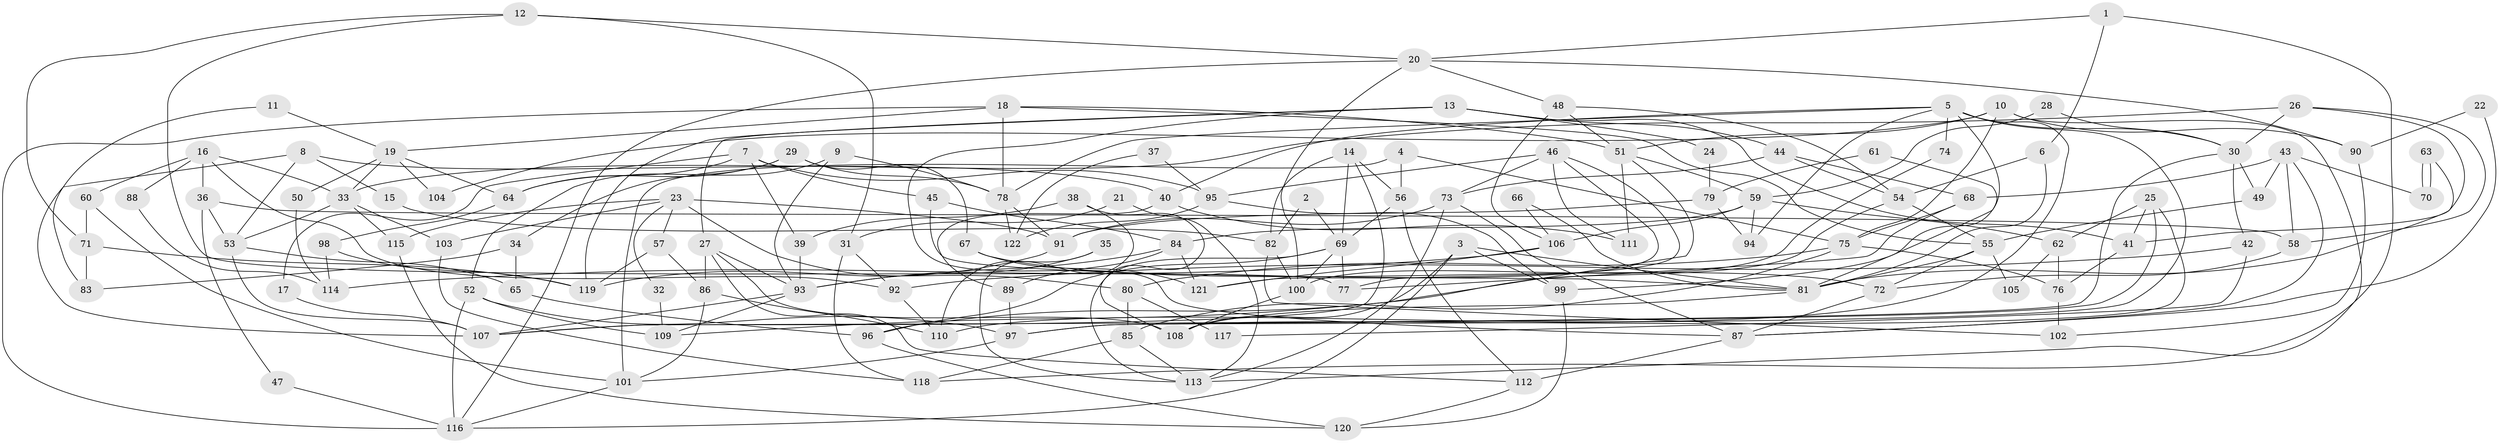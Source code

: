 // coarse degree distribution, {2: 0.2441860465116279, 10: 0.046511627906976744, 13: 0.011627906976744186, 12: 0.03488372093023256, 3: 0.1511627906976744, 4: 0.1744186046511628, 6: 0.13953488372093023, 5: 0.13953488372093023, 7: 0.03488372093023256, 9: 0.011627906976744186, 8: 0.011627906976744186}
// Generated by graph-tools (version 1.1) at 2025/51/03/04/25 22:51:16]
// undirected, 122 vertices, 244 edges
graph export_dot {
  node [color=gray90,style=filled];
  1;
  2;
  3;
  4;
  5;
  6;
  7;
  8;
  9;
  10;
  11;
  12;
  13;
  14;
  15;
  16;
  17;
  18;
  19;
  20;
  21;
  22;
  23;
  24;
  25;
  26;
  27;
  28;
  29;
  30;
  31;
  32;
  33;
  34;
  35;
  36;
  37;
  38;
  39;
  40;
  41;
  42;
  43;
  44;
  45;
  46;
  47;
  48;
  49;
  50;
  51;
  52;
  53;
  54;
  55;
  56;
  57;
  58;
  59;
  60;
  61;
  62;
  63;
  64;
  65;
  66;
  67;
  68;
  69;
  70;
  71;
  72;
  73;
  74;
  75;
  76;
  77;
  78;
  79;
  80;
  81;
  82;
  83;
  84;
  85;
  86;
  87;
  88;
  89;
  90;
  91;
  92;
  93;
  94;
  95;
  96;
  97;
  98;
  99;
  100;
  101;
  102;
  103;
  104;
  105;
  106;
  107;
  108;
  109;
  110;
  111;
  112;
  113;
  114;
  115;
  116;
  117;
  118;
  119;
  120;
  121;
  122;
  1 -- 20;
  1 -- 118;
  1 -- 6;
  2 -- 82;
  2 -- 69;
  3 -- 108;
  3 -- 99;
  3 -- 81;
  3 -- 116;
  4 -- 56;
  4 -- 101;
  4 -- 75;
  5 -- 99;
  5 -- 30;
  5 -- 40;
  5 -- 74;
  5 -- 78;
  5 -- 94;
  5 -- 97;
  5 -- 110;
  6 -- 81;
  6 -- 54;
  7 -- 39;
  7 -- 64;
  7 -- 17;
  7 -- 45;
  7 -- 95;
  8 -- 53;
  8 -- 40;
  8 -- 15;
  8 -- 107;
  9 -- 93;
  9 -- 78;
  9 -- 34;
  10 -- 51;
  10 -- 113;
  10 -- 75;
  10 -- 90;
  10 -- 104;
  11 -- 19;
  11 -- 83;
  12 -- 20;
  12 -- 71;
  12 -- 31;
  12 -- 77;
  13 -- 27;
  13 -- 44;
  13 -- 24;
  13 -- 41;
  13 -- 87;
  13 -- 119;
  14 -- 56;
  14 -- 82;
  14 -- 69;
  14 -- 107;
  15 -- 82;
  16 -- 92;
  16 -- 36;
  16 -- 33;
  16 -- 60;
  16 -- 88;
  17 -- 107;
  18 -- 116;
  18 -- 51;
  18 -- 19;
  18 -- 55;
  18 -- 78;
  19 -- 33;
  19 -- 50;
  19 -- 64;
  19 -- 104;
  20 -- 100;
  20 -- 116;
  20 -- 48;
  20 -- 90;
  21 -- 113;
  21 -- 31;
  22 -- 90;
  22 -- 87;
  23 -- 115;
  23 -- 91;
  23 -- 32;
  23 -- 57;
  23 -- 80;
  23 -- 103;
  24 -- 79;
  25 -- 62;
  25 -- 97;
  25 -- 41;
  25 -- 108;
  26 -- 41;
  26 -- 58;
  26 -- 30;
  26 -- 33;
  27 -- 93;
  27 -- 108;
  27 -- 86;
  27 -- 112;
  28 -- 59;
  28 -- 30;
  29 -- 67;
  29 -- 78;
  29 -- 52;
  29 -- 64;
  30 -- 107;
  30 -- 42;
  30 -- 49;
  31 -- 118;
  31 -- 92;
  32 -- 109;
  33 -- 53;
  33 -- 103;
  33 -- 115;
  34 -- 65;
  34 -- 83;
  35 -- 93;
  35 -- 110;
  36 -- 53;
  36 -- 58;
  36 -- 47;
  37 -- 95;
  37 -- 122;
  38 -- 113;
  38 -- 108;
  38 -- 39;
  39 -- 93;
  40 -- 111;
  40 -- 89;
  41 -- 76;
  42 -- 92;
  42 -- 117;
  43 -- 68;
  43 -- 49;
  43 -- 58;
  43 -- 70;
  43 -- 87;
  44 -- 68;
  44 -- 73;
  44 -- 54;
  45 -- 81;
  45 -- 84;
  46 -- 77;
  46 -- 73;
  46 -- 95;
  46 -- 111;
  46 -- 121;
  47 -- 116;
  48 -- 54;
  48 -- 51;
  48 -- 106;
  49 -- 55;
  50 -- 114;
  51 -- 59;
  51 -- 96;
  51 -- 111;
  52 -- 109;
  52 -- 97;
  52 -- 116;
  53 -- 107;
  53 -- 65;
  54 -- 55;
  54 -- 109;
  55 -- 72;
  55 -- 81;
  55 -- 105;
  56 -- 69;
  56 -- 112;
  57 -- 86;
  57 -- 119;
  58 -- 72;
  59 -- 106;
  59 -- 84;
  59 -- 62;
  59 -- 94;
  60 -- 101;
  60 -- 71;
  61 -- 81;
  61 -- 79;
  62 -- 76;
  62 -- 105;
  63 -- 70;
  63 -- 70;
  63 -- 81;
  64 -- 98;
  65 -- 96;
  66 -- 81;
  66 -- 106;
  67 -- 72;
  67 -- 121;
  68 -- 77;
  68 -- 75;
  69 -- 113;
  69 -- 77;
  69 -- 96;
  69 -- 100;
  71 -- 119;
  71 -- 83;
  72 -- 87;
  73 -- 91;
  73 -- 87;
  73 -- 113;
  74 -- 100;
  75 -- 76;
  75 -- 80;
  75 -- 85;
  76 -- 102;
  78 -- 91;
  78 -- 122;
  79 -- 91;
  79 -- 94;
  80 -- 85;
  80 -- 117;
  81 -- 108;
  82 -- 100;
  82 -- 102;
  84 -- 89;
  84 -- 93;
  84 -- 121;
  85 -- 113;
  85 -- 118;
  86 -- 101;
  86 -- 110;
  87 -- 112;
  88 -- 114;
  89 -- 97;
  90 -- 102;
  91 -- 119;
  92 -- 110;
  93 -- 107;
  93 -- 109;
  95 -- 99;
  95 -- 122;
  96 -- 120;
  97 -- 101;
  98 -- 119;
  98 -- 114;
  99 -- 120;
  100 -- 108;
  101 -- 116;
  103 -- 118;
  106 -- 121;
  106 -- 114;
  112 -- 120;
  115 -- 120;
}
